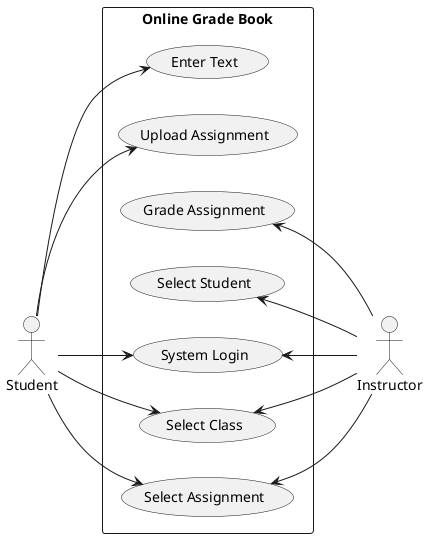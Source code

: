 @startuml

'!include https://raw.githubusercontent.com/plantuml/puml-themes/master/themes/metal/puml-theme-metal.puml

left to right direction
skinparam packageStyle rectangle
actor :Student: as S
actor :Instructor: as I

rectangle “Online Grade Book”{
usecase (System Login) as (SL)
usecase (Select Class) as (SC)
usecase (Select Assignment) as (SA)
usecase (Upload Assignment) as (UA)
usecase (Select Student) as (SS)
usecase (Enter Text) as (ET)
usecase (Grade Assignment) as (GA)
S --> (SL)
S --> (SC)
S --> (SA)
S --> (UA)
S --> (ET)
(SL) <-- I
(SC) <-- I
(SA) <-- I
(SS) <-- I
(GA) <-- I
(UA) -[hidden]> (ET)
(SS) -[hidden]> (GA)
}
@enduml
